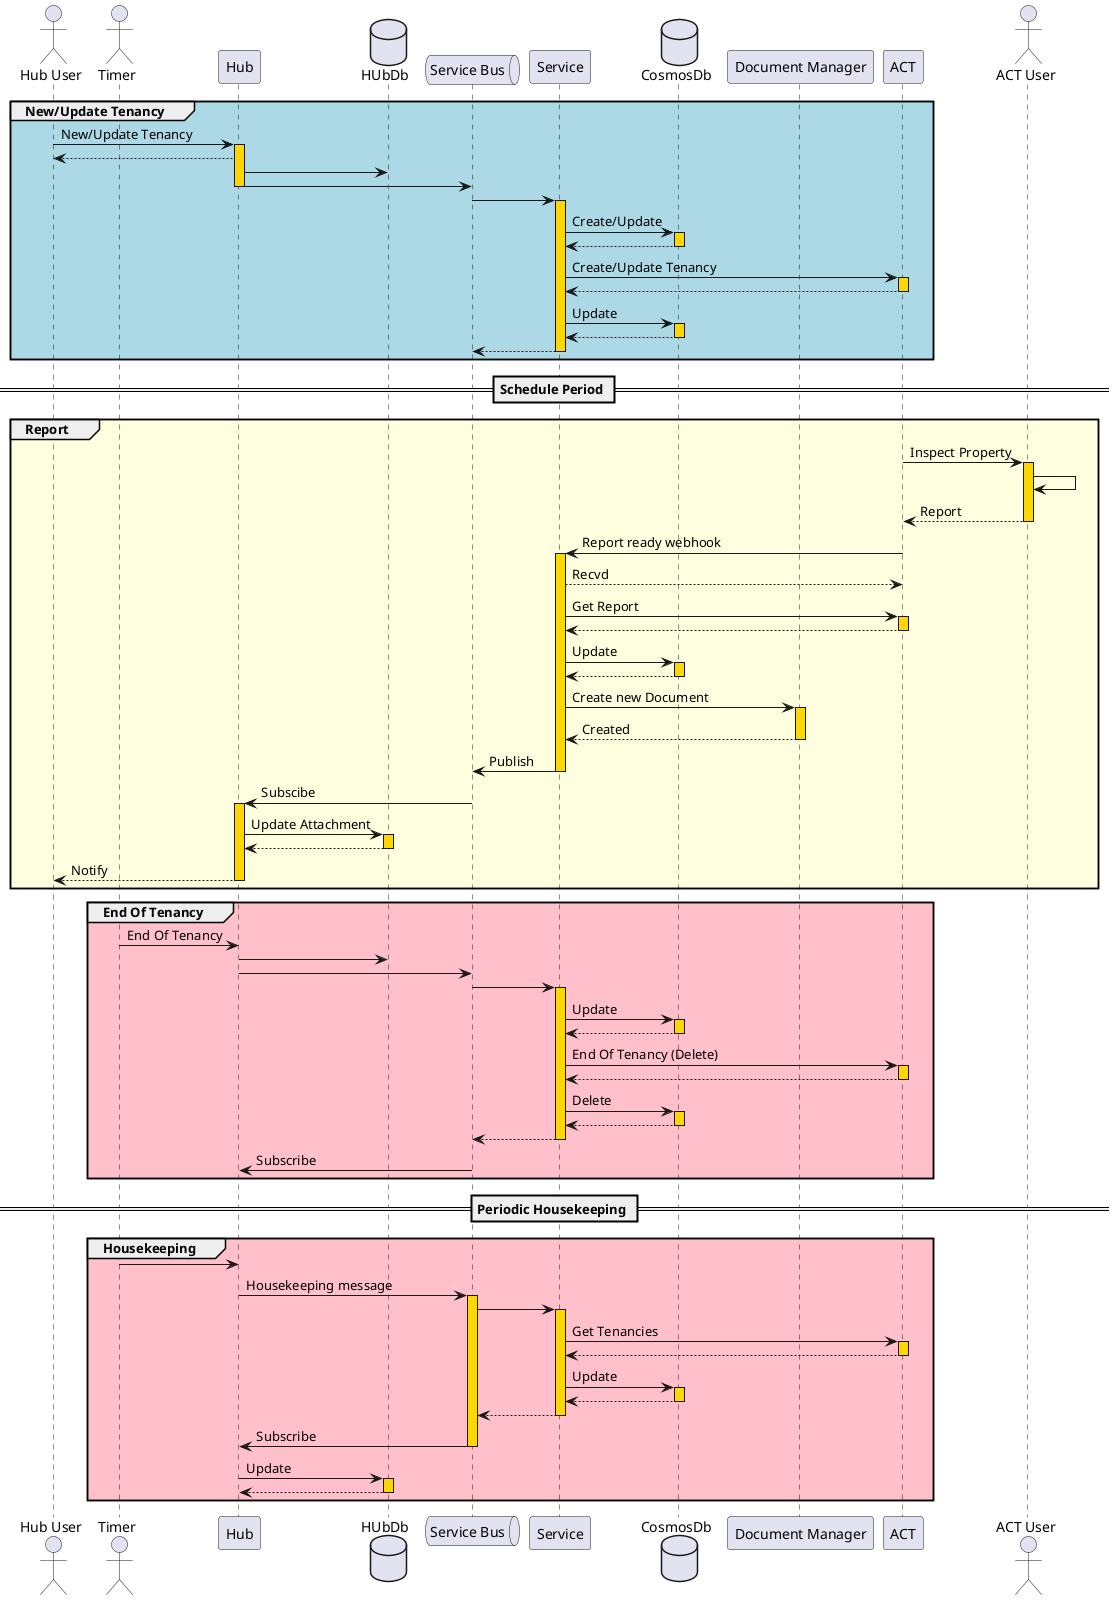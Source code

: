 @startuml

actor "Hub User" as user
actor "Timer" as timer
participant Hub as hub
database HUbDb as hubdb
queue "Service Bus" as bus
participant Service as app
database CosmosDb as db
participant "Document Manager" as dm
participant ACT as svc
actor "ACT User" as svcUsr

Group #LightBlue New/Update Tenancy 
user -> hub ++ #gold : New/Update Tenancy
hub --> user : 

hub -> hubdb
hub -> bus --:
  bus -> app ++#gold:
    app -> db ++#gold: Create/Update
    db --> app --:

    app -> svc ++#gold: Create/Update Tenancy
    svc --> app --:

    app -> db ++#gold: Update
    db --> app --:
  app --> bus -- :
End      

== Schedule Period ==

Group #lightyellow Report
svc -> svcUsr ++#gold: Inspect Property
svcUsr -> svcUsr :
svcUsr --> svc --: Report

svc -> app ++#gold: Report ready webhook
app --> svc : Recvd

app -> svc ++#gold: Get Report
svc --> app --

app -> db ++#gold: Update
db --> app --:

app -> dm ++#gold: Create new Document
dm --> app --: Created
app -> bus --: Publish

bus -> hub ++#gold: Subscibe

hub -> hubdb ++#gold: Update Attachment
hubdb --> hub --:
hub --> user --: Notify

End

Group #pink End Of Tenancy
timer -> hub : End Of Tenancy
hub -> hubdb
hub -> bus --:
  bus -> app ++#gold:
    app -> db ++#gold: Update
    db --> app --:

    app -> svc ++#gold: End Of Tenancy (Delete)
    svc --> app --:

    app -> db ++#gold: Delete
    db --> app --:
  app --> bus -- :
bus -> hub : Subscribe

End

== Periodic Housekeeping ==
Group #pink Housekeeping
timer -> hub
hub -> bus ++#gold: Housekeeping message
  bus -> app ++#gold:
    app -> svc ++#gold: Get Tenancies
    svc --> app --

    app -> db ++#gold: Update
    db --> app --
  app --> bus --
bus -> hub -- : Subscribe
hub -> hubdb ++#gold: Update
hubdb --> hub --

End

@enduml
